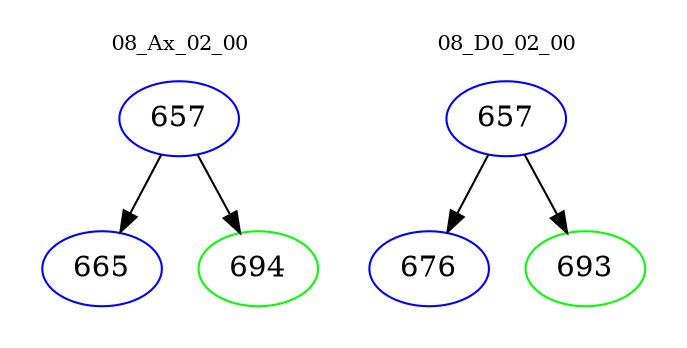 digraph{
subgraph cluster_0 {
color = white
label = "08_Ax_02_00";
fontsize=10;
T0_657 [label="657", color="blue"]
T0_657 -> T0_665 [color="black"]
T0_665 [label="665", color="blue"]
T0_657 -> T0_694 [color="black"]
T0_694 [label="694", color="green"]
}
subgraph cluster_1 {
color = white
label = "08_D0_02_00";
fontsize=10;
T1_657 [label="657", color="blue"]
T1_657 -> T1_676 [color="black"]
T1_676 [label="676", color="blue"]
T1_657 -> T1_693 [color="black"]
T1_693 [label="693", color="green"]
}
}
